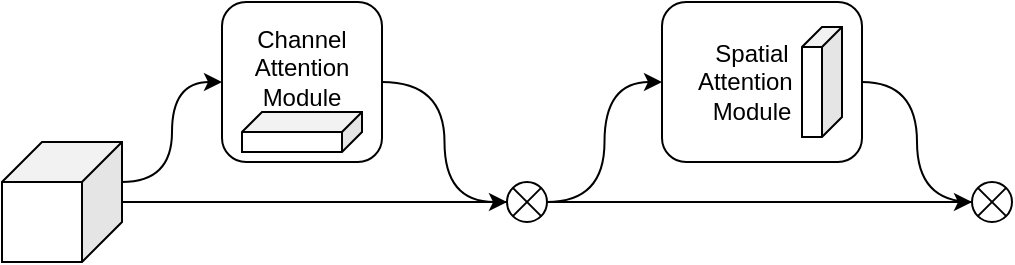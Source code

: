 <mxfile version="20.7.2" type="github">
  <diagram id="Wb5G7JYzPVq1ubWPYSZX" name="第 1 页">
    <mxGraphModel dx="568" dy="349" grid="1" gridSize="10" guides="1" tooltips="1" connect="1" arrows="1" fold="1" page="1" pageScale="1" pageWidth="827" pageHeight="1169" math="0" shadow="0">
      <root>
        <mxCell id="0" />
        <mxCell id="1" parent="0" />
        <mxCell id="jKeGDI6dYfWnIrsXt0FT-3" style="edgeStyle=orthogonalEdgeStyle;rounded=0;orthogonalLoop=1;jettySize=auto;html=1;exitX=0;exitY=0;exitDx=0;exitDy=20;exitPerimeter=0;curved=1;" edge="1" parent="1" source="jKeGDI6dYfWnIrsXt0FT-1" target="jKeGDI6dYfWnIrsXt0FT-2">
          <mxGeometry relative="1" as="geometry" />
        </mxCell>
        <mxCell id="jKeGDI6dYfWnIrsXt0FT-18" value="" style="edgeStyle=orthogonalEdgeStyle;shape=connector;rounded=0;orthogonalLoop=1;jettySize=auto;html=1;labelBackgroundColor=default;strokeColor=default;fontFamily=Helvetica;fontSize=11;fontColor=default;endArrow=none;entryX=0;entryY=0.5;entryDx=0;entryDy=0;" edge="1" parent="1" source="jKeGDI6dYfWnIrsXt0FT-1" target="jKeGDI6dYfWnIrsXt0FT-4">
          <mxGeometry relative="1" as="geometry" />
        </mxCell>
        <mxCell id="jKeGDI6dYfWnIrsXt0FT-1" value="" style="shape=cube;whiteSpace=wrap;html=1;boundedLbl=1;backgroundOutline=1;darkOpacity=0.05;darkOpacity2=0.1;size=20;flipH=1;" vertex="1" parent="1">
          <mxGeometry x="80" y="440" width="60" height="60" as="geometry" />
        </mxCell>
        <mxCell id="jKeGDI6dYfWnIrsXt0FT-2" value="Channel Attention Module&lt;br&gt;&lt;br&gt;" style="rounded=1;whiteSpace=wrap;html=1;" vertex="1" parent="1">
          <mxGeometry x="190" y="370" width="80" height="80" as="geometry" />
        </mxCell>
        <mxCell id="jKeGDI6dYfWnIrsXt0FT-4" value="" style="ellipse;whiteSpace=wrap;html=1;aspect=fixed;" vertex="1" parent="1">
          <mxGeometry x="332.5" y="460" width="20" height="20" as="geometry" />
        </mxCell>
        <mxCell id="jKeGDI6dYfWnIrsXt0FT-13" value="" style="endArrow=none;html=1;rounded=0;exitX=0;exitY=0;exitDx=0;exitDy=0;entryX=1;entryY=1;entryDx=0;entryDy=0;" edge="1" parent="1" source="jKeGDI6dYfWnIrsXt0FT-4" target="jKeGDI6dYfWnIrsXt0FT-4">
          <mxGeometry width="50" height="50" relative="1" as="geometry">
            <mxPoint x="384" y="525" as="sourcePoint" />
            <mxPoint x="434" y="475" as="targetPoint" />
          </mxGeometry>
        </mxCell>
        <mxCell id="jKeGDI6dYfWnIrsXt0FT-14" value="" style="endArrow=none;html=1;rounded=0;labelBackgroundColor=default;strokeColor=default;fontFamily=Helvetica;fontSize=11;fontColor=default;shape=connector;exitX=0;exitY=1;exitDx=0;exitDy=0;entryX=1;entryY=0;entryDx=0;entryDy=0;" edge="1" parent="1" source="jKeGDI6dYfWnIrsXt0FT-4" target="jKeGDI6dYfWnIrsXt0FT-4">
          <mxGeometry width="50" height="50" relative="1" as="geometry">
            <mxPoint x="230" y="595" as="sourcePoint" />
            <mxPoint x="280" y="545" as="targetPoint" />
          </mxGeometry>
        </mxCell>
        <mxCell id="jKeGDI6dYfWnIrsXt0FT-17" value="" style="endArrow=classic;html=1;rounded=0;labelBackgroundColor=default;strokeColor=default;fontFamily=Helvetica;fontSize=11;fontColor=default;shape=connector;exitX=1;exitY=0.5;exitDx=0;exitDy=0;entryX=0;entryY=0.5;entryDx=0;entryDy=0;edgeStyle=orthogonalEdgeStyle;curved=1;" edge="1" parent="1" source="jKeGDI6dYfWnIrsXt0FT-2" target="jKeGDI6dYfWnIrsXt0FT-4">
          <mxGeometry width="50" height="50" relative="1" as="geometry">
            <mxPoint x="200" y="600" as="sourcePoint" />
            <mxPoint x="250" y="550" as="targetPoint" />
          </mxGeometry>
        </mxCell>
        <mxCell id="jKeGDI6dYfWnIrsXt0FT-36" style="edgeStyle=orthogonalEdgeStyle;shape=connector;rounded=0;orthogonalLoop=1;jettySize=auto;html=1;exitX=1;exitY=0.5;exitDx=0;exitDy=0;entryX=0;entryY=0.5;entryDx=0;entryDy=0;labelBackgroundColor=default;strokeColor=default;fontFamily=Helvetica;fontSize=11;fontColor=default;endArrow=none;curved=1;" edge="1" parent="1" source="jKeGDI6dYfWnIrsXt0FT-23" target="jKeGDI6dYfWnIrsXt0FT-24">
          <mxGeometry relative="1" as="geometry" />
        </mxCell>
        <mxCell id="jKeGDI6dYfWnIrsXt0FT-23" value="Spatial&amp;nbsp; &amp;nbsp; Attention&amp;nbsp; &amp;nbsp; &amp;nbsp; Module&amp;nbsp; &amp;nbsp;" style="rounded=1;whiteSpace=wrap;html=1;" vertex="1" parent="1">
          <mxGeometry x="410" y="370" width="100" height="80" as="geometry" />
        </mxCell>
        <mxCell id="jKeGDI6dYfWnIrsXt0FT-24" value="" style="ellipse;whiteSpace=wrap;html=1;aspect=fixed;" vertex="1" parent="1">
          <mxGeometry x="565" y="460" width="20" height="20" as="geometry" />
        </mxCell>
        <mxCell id="jKeGDI6dYfWnIrsXt0FT-25" value="" style="endArrow=none;html=1;rounded=0;exitX=0;exitY=0;exitDx=0;exitDy=0;entryX=1;entryY=1;entryDx=0;entryDy=0;" edge="1" parent="1" source="jKeGDI6dYfWnIrsXt0FT-24" target="jKeGDI6dYfWnIrsXt0FT-24">
          <mxGeometry width="50" height="50" relative="1" as="geometry">
            <mxPoint x="614" y="525" as="sourcePoint" />
            <mxPoint x="664" y="475" as="targetPoint" />
          </mxGeometry>
        </mxCell>
        <mxCell id="jKeGDI6dYfWnIrsXt0FT-26" value="" style="endArrow=none;html=1;rounded=0;labelBackgroundColor=default;strokeColor=default;fontFamily=Helvetica;fontSize=11;fontColor=default;shape=connector;exitX=0;exitY=1;exitDx=0;exitDy=0;entryX=1;entryY=0;entryDx=0;entryDy=0;" edge="1" parent="1" source="jKeGDI6dYfWnIrsXt0FT-24" target="jKeGDI6dYfWnIrsXt0FT-24">
          <mxGeometry width="50" height="50" relative="1" as="geometry">
            <mxPoint x="460" y="595" as="sourcePoint" />
            <mxPoint x="510" y="545" as="targetPoint" />
          </mxGeometry>
        </mxCell>
        <mxCell id="jKeGDI6dYfWnIrsXt0FT-29" value="" style="curved=1;endArrow=classic;html=1;rounded=0;labelBackgroundColor=default;strokeColor=default;fontFamily=Helvetica;fontSize=11;fontColor=default;shape=connector;exitX=1;exitY=0.5;exitDx=0;exitDy=0;entryX=0;entryY=0.5;entryDx=0;entryDy=0;edgeStyle=orthogonalEdgeStyle;" edge="1" parent="1" source="jKeGDI6dYfWnIrsXt0FT-4" target="jKeGDI6dYfWnIrsXt0FT-23">
          <mxGeometry width="50" height="50" relative="1" as="geometry">
            <mxPoint x="390" y="490" as="sourcePoint" />
            <mxPoint x="410" y="530" as="targetPoint" />
          </mxGeometry>
        </mxCell>
        <mxCell id="jKeGDI6dYfWnIrsXt0FT-30" value="" style="shape=cube;whiteSpace=wrap;html=1;boundedLbl=1;backgroundOutline=1;darkOpacity=0.05;darkOpacity2=0.1;fontFamily=Helvetica;fontSize=11;fontColor=default;flipH=1;size=10;" vertex="1" parent="1">
          <mxGeometry x="200" y="425" width="60" height="20" as="geometry" />
        </mxCell>
        <mxCell id="jKeGDI6dYfWnIrsXt0FT-33" value="" style="shape=cube;whiteSpace=wrap;html=1;boundedLbl=1;backgroundOutline=1;darkOpacity=0.05;darkOpacity2=0.1;fontFamily=Helvetica;fontSize=11;fontColor=default;flipH=1;size=10;" vertex="1" parent="1">
          <mxGeometry x="480" y="382.5" width="20" height="55" as="geometry" />
        </mxCell>
        <mxCell id="jKeGDI6dYfWnIrsXt0FT-35" value="" style="endArrow=classic;html=1;rounded=0;labelBackgroundColor=default;strokeColor=default;fontFamily=Helvetica;fontSize=11;fontColor=default;shape=connector;exitX=1;exitY=0.5;exitDx=0;exitDy=0;entryX=0;entryY=0.5;entryDx=0;entryDy=0;" edge="1" parent="1" source="jKeGDI6dYfWnIrsXt0FT-4" target="jKeGDI6dYfWnIrsXt0FT-24">
          <mxGeometry width="50" height="50" relative="1" as="geometry">
            <mxPoint x="460" y="530" as="sourcePoint" />
            <mxPoint x="510" y="480" as="targetPoint" />
          </mxGeometry>
        </mxCell>
      </root>
    </mxGraphModel>
  </diagram>
</mxfile>
